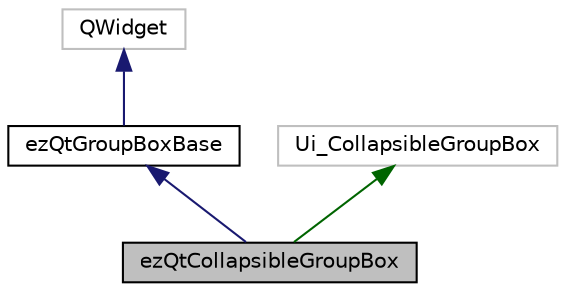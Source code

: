 digraph "ezQtCollapsibleGroupBox"
{
 // LATEX_PDF_SIZE
  edge [fontname="Helvetica",fontsize="10",labelfontname="Helvetica",labelfontsize="10"];
  node [fontname="Helvetica",fontsize="10",shape=record];
  Node1 [label="ezQtCollapsibleGroupBox",height=0.2,width=0.4,color="black", fillcolor="grey75", style="filled", fontcolor="black",tooltip=" "];
  Node2 -> Node1 [dir="back",color="midnightblue",fontsize="10",style="solid",fontname="Helvetica"];
  Node2 [label="ezQtGroupBoxBase",height=0.2,width=0.4,color="black", fillcolor="white", style="filled",URL="$da/db7/classez_qt_group_box_base.htm",tooltip=" "];
  Node3 -> Node2 [dir="back",color="midnightblue",fontsize="10",style="solid",fontname="Helvetica"];
  Node3 [label="QWidget",height=0.2,width=0.4,color="grey75", fillcolor="white", style="filled",tooltip=" "];
  Node4 -> Node1 [dir="back",color="darkgreen",fontsize="10",style="solid",fontname="Helvetica"];
  Node4 [label="Ui_CollapsibleGroupBox",height=0.2,width=0.4,color="grey75", fillcolor="white", style="filled",tooltip=" "];
}
